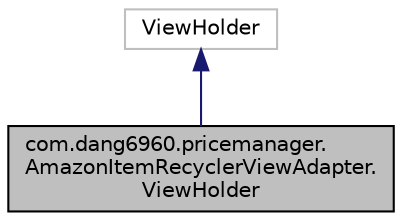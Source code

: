 digraph "com.dang6960.pricemanager.AmazonItemRecyclerViewAdapter.ViewHolder"
{
 // LATEX_PDF_SIZE
  edge [fontname="Helvetica",fontsize="10",labelfontname="Helvetica",labelfontsize="10"];
  node [fontname="Helvetica",fontsize="10",shape=record];
  Node1 [label="com.dang6960.pricemanager.\lAmazonItemRecyclerViewAdapter.\lViewHolder",height=0.2,width=0.4,color="black", fillcolor="grey75", style="filled", fontcolor="black",tooltip=" "];
  Node2 -> Node1 [dir="back",color="midnightblue",fontsize="10",style="solid"];
  Node2 [label="ViewHolder",height=0.2,width=0.4,color="grey75", fillcolor="white", style="filled",tooltip=" "];
}
